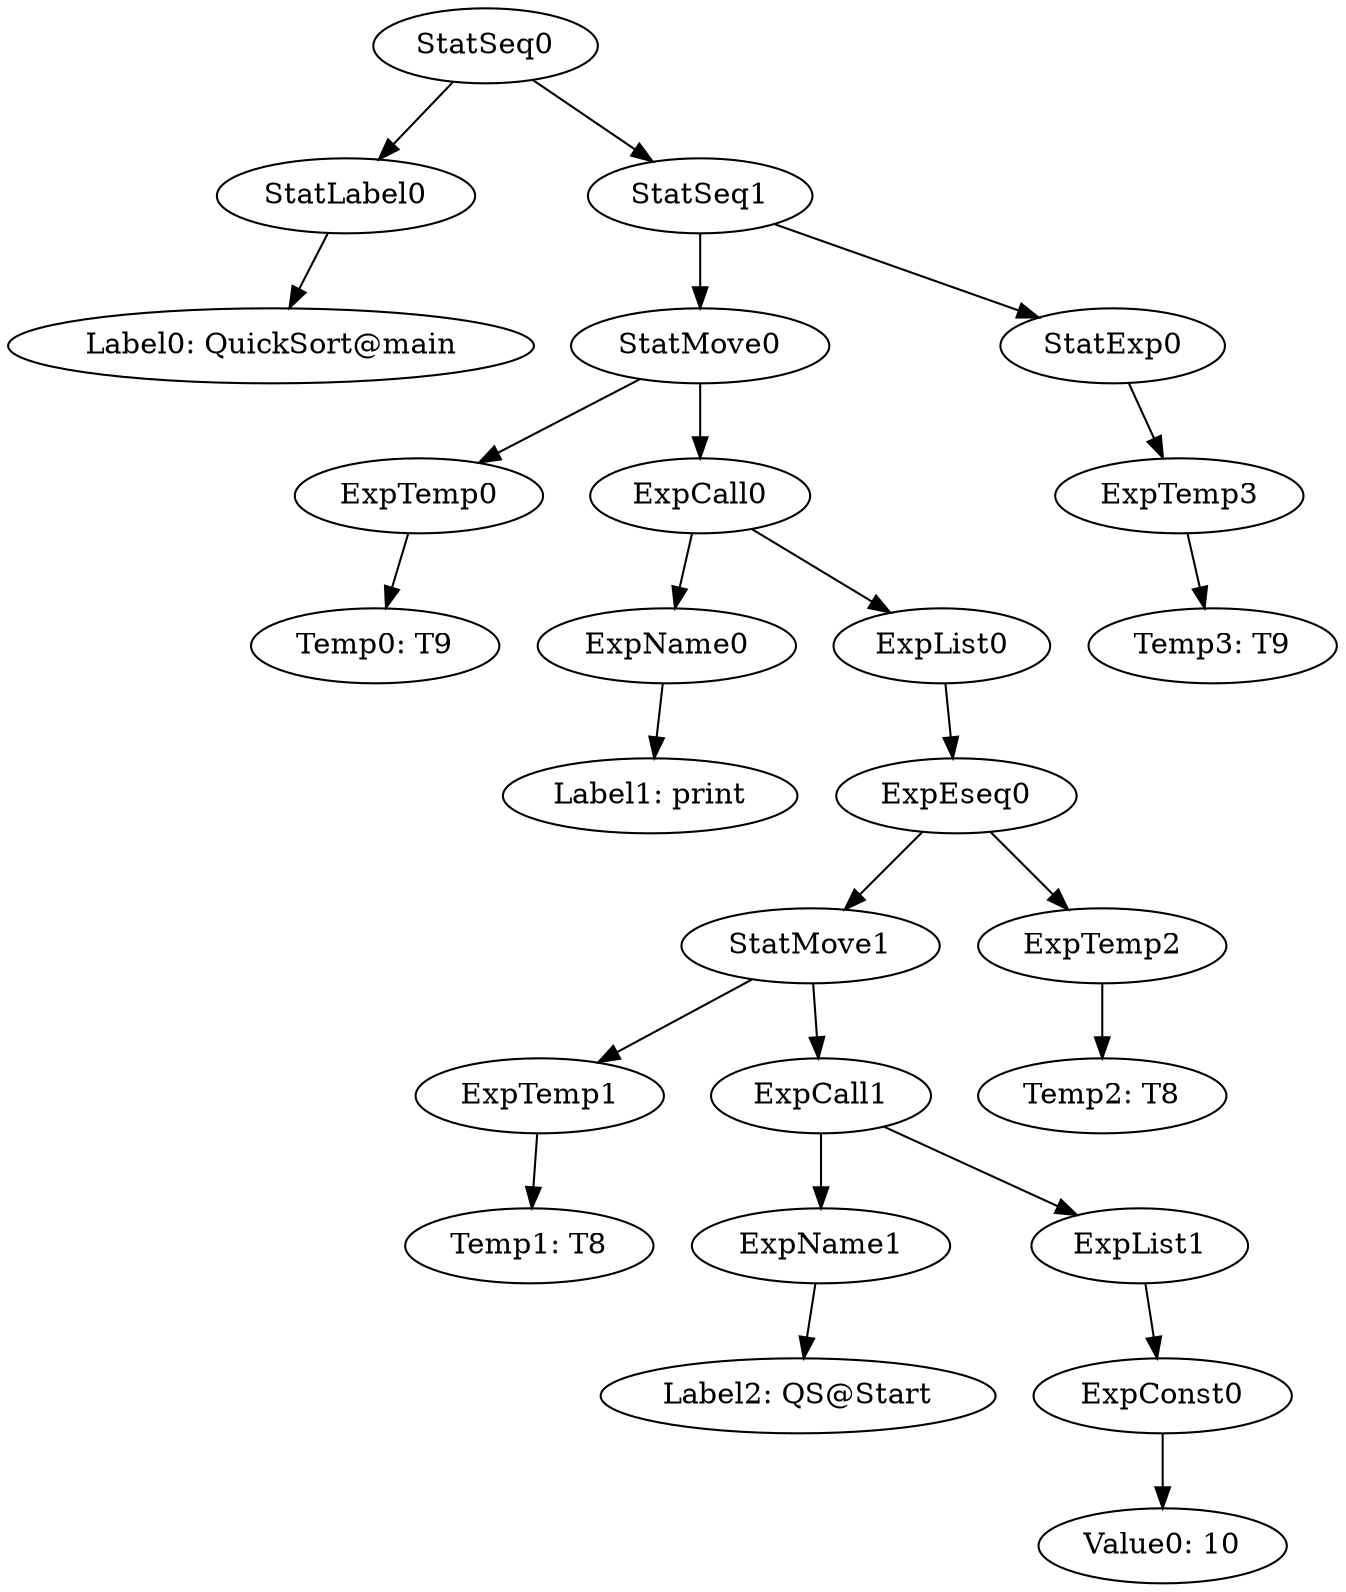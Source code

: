 digraph {
	ordering = out;
	ExpTemp2 -> "Temp2: T8";
	ExpEseq0 -> StatMove1;
	ExpEseq0 -> ExpTemp2;
	ExpConst0 -> "Value0: 10";
	StatMove0 -> ExpTemp0;
	StatMove0 -> ExpCall0;
	ExpList0 -> ExpEseq0;
	ExpCall1 -> ExpName1;
	ExpCall1 -> ExpList1;
	StatExp0 -> ExpTemp3;
	ExpTemp0 -> "Temp0: T9";
	ExpTemp3 -> "Temp3: T9";
	StatSeq0 -> StatLabel0;
	StatSeq0 -> StatSeq1;
	StatLabel0 -> "Label0: QuickSort@main";
	ExpName0 -> "Label1: print";
	StatSeq1 -> StatMove0;
	StatSeq1 -> StatExp0;
	ExpCall0 -> ExpName0;
	ExpCall0 -> ExpList0;
	ExpTemp1 -> "Temp1: T8";
	ExpList1 -> ExpConst0;
	StatMove1 -> ExpTemp1;
	StatMove1 -> ExpCall1;
	ExpName1 -> "Label2: QS@Start";
}

